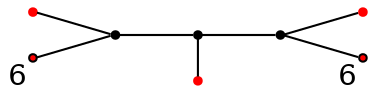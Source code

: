 graph diagram {
node [shape=point,color=black];
rankdir = LR;
subgraph subdiagram {
2 -- 1 -- 3;
}
{5,6} -- 2;
{rank=same;1 -- 4};
3 -- {8,7};
4 [color=red];
5 [color=red];
6 [fillcolor=red,xlabel=6];
7 [fillcolor=red,xlabel=6];
8 [color=red];
}
